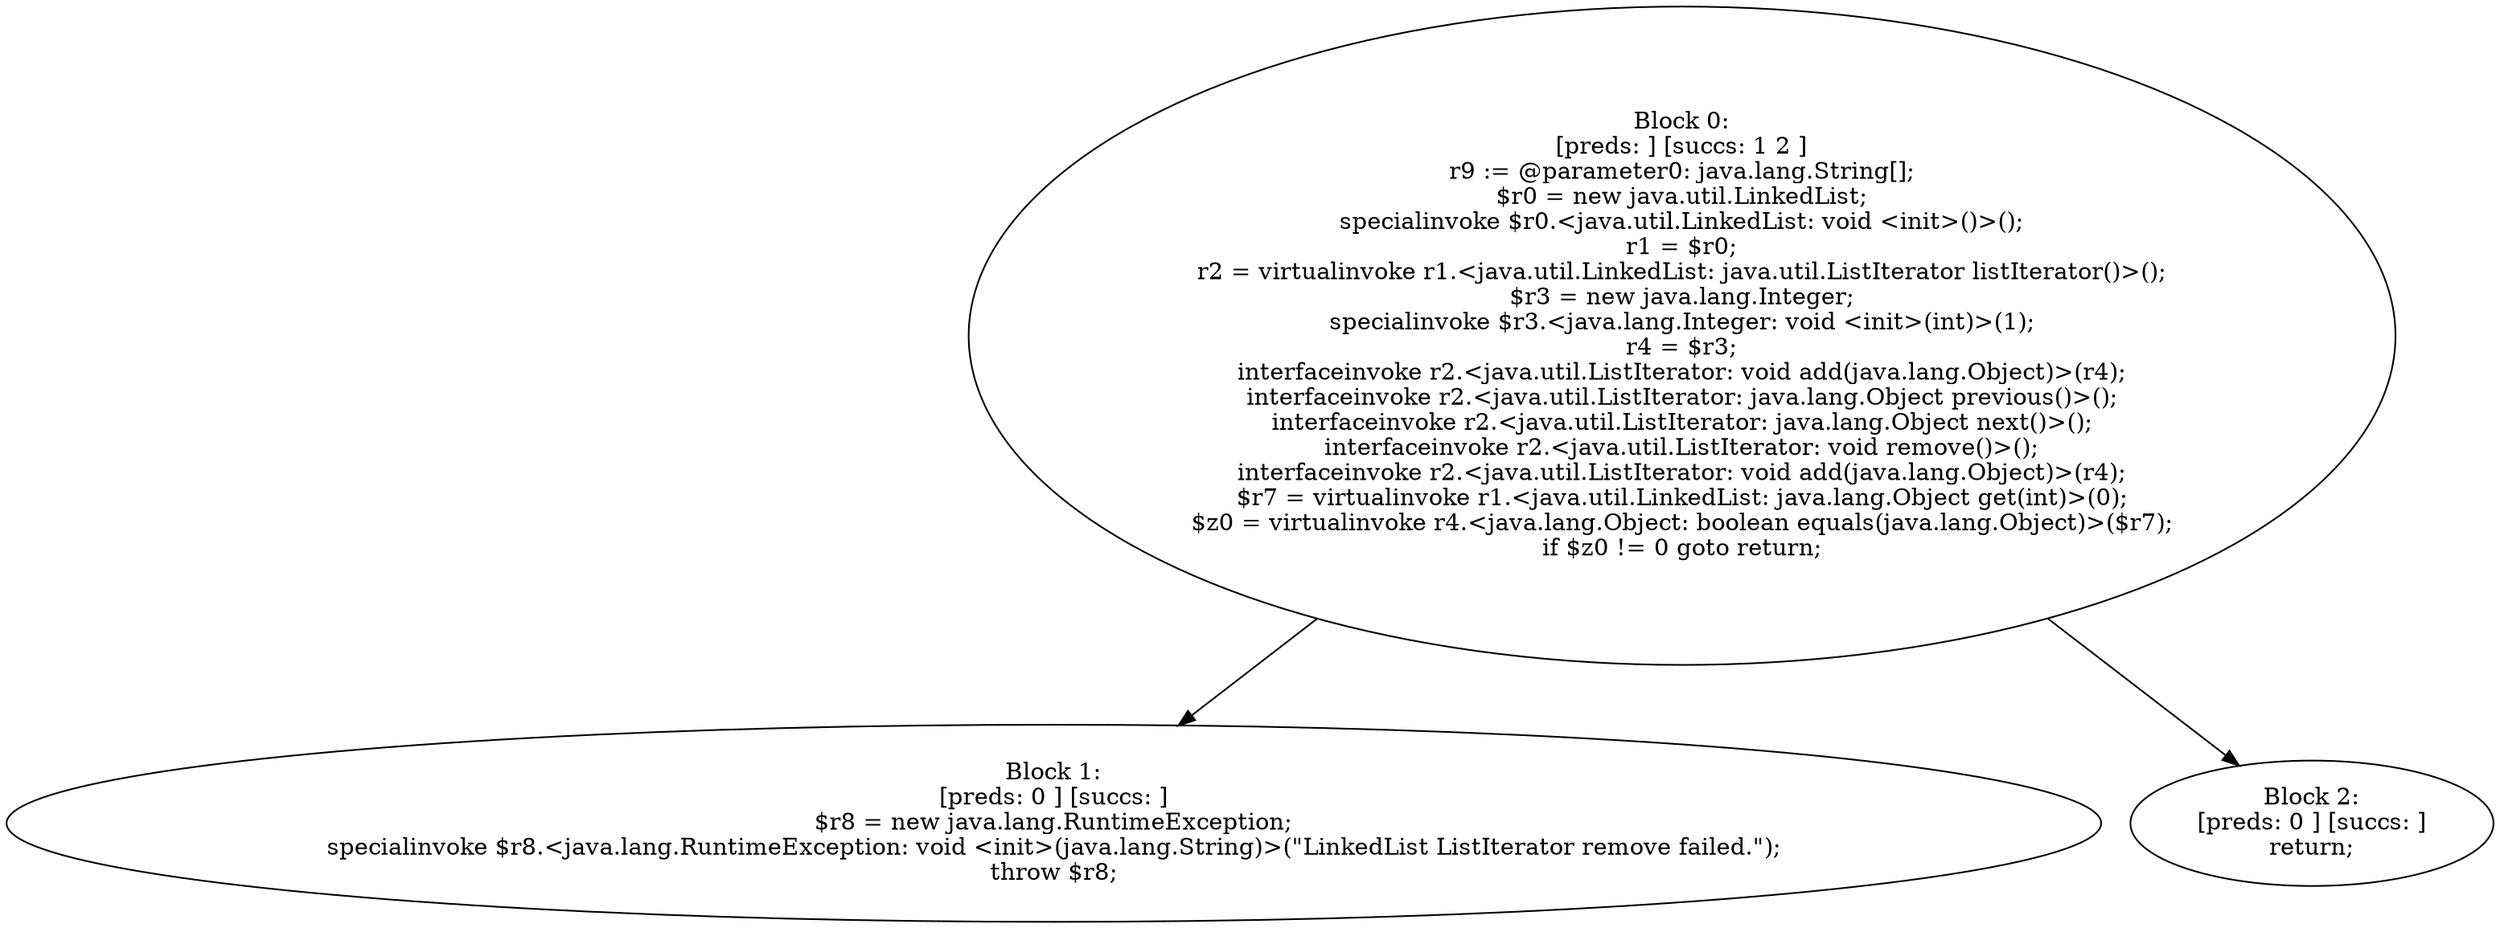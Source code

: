 digraph "unitGraph" {
    "Block 0:
[preds: ] [succs: 1 2 ]
r9 := @parameter0: java.lang.String[];
$r0 = new java.util.LinkedList;
specialinvoke $r0.<java.util.LinkedList: void <init>()>();
r1 = $r0;
r2 = virtualinvoke r1.<java.util.LinkedList: java.util.ListIterator listIterator()>();
$r3 = new java.lang.Integer;
specialinvoke $r3.<java.lang.Integer: void <init>(int)>(1);
r4 = $r3;
interfaceinvoke r2.<java.util.ListIterator: void add(java.lang.Object)>(r4);
interfaceinvoke r2.<java.util.ListIterator: java.lang.Object previous()>();
interfaceinvoke r2.<java.util.ListIterator: java.lang.Object next()>();
interfaceinvoke r2.<java.util.ListIterator: void remove()>();
interfaceinvoke r2.<java.util.ListIterator: void add(java.lang.Object)>(r4);
$r7 = virtualinvoke r1.<java.util.LinkedList: java.lang.Object get(int)>(0);
$z0 = virtualinvoke r4.<java.lang.Object: boolean equals(java.lang.Object)>($r7);
if $z0 != 0 goto return;
"
    "Block 1:
[preds: 0 ] [succs: ]
$r8 = new java.lang.RuntimeException;
specialinvoke $r8.<java.lang.RuntimeException: void <init>(java.lang.String)>(\"LinkedList ListIterator remove failed.\");
throw $r8;
"
    "Block 2:
[preds: 0 ] [succs: ]
return;
"
    "Block 0:
[preds: ] [succs: 1 2 ]
r9 := @parameter0: java.lang.String[];
$r0 = new java.util.LinkedList;
specialinvoke $r0.<java.util.LinkedList: void <init>()>();
r1 = $r0;
r2 = virtualinvoke r1.<java.util.LinkedList: java.util.ListIterator listIterator()>();
$r3 = new java.lang.Integer;
specialinvoke $r3.<java.lang.Integer: void <init>(int)>(1);
r4 = $r3;
interfaceinvoke r2.<java.util.ListIterator: void add(java.lang.Object)>(r4);
interfaceinvoke r2.<java.util.ListIterator: java.lang.Object previous()>();
interfaceinvoke r2.<java.util.ListIterator: java.lang.Object next()>();
interfaceinvoke r2.<java.util.ListIterator: void remove()>();
interfaceinvoke r2.<java.util.ListIterator: void add(java.lang.Object)>(r4);
$r7 = virtualinvoke r1.<java.util.LinkedList: java.lang.Object get(int)>(0);
$z0 = virtualinvoke r4.<java.lang.Object: boolean equals(java.lang.Object)>($r7);
if $z0 != 0 goto return;
"->"Block 1:
[preds: 0 ] [succs: ]
$r8 = new java.lang.RuntimeException;
specialinvoke $r8.<java.lang.RuntimeException: void <init>(java.lang.String)>(\"LinkedList ListIterator remove failed.\");
throw $r8;
";
    "Block 0:
[preds: ] [succs: 1 2 ]
r9 := @parameter0: java.lang.String[];
$r0 = new java.util.LinkedList;
specialinvoke $r0.<java.util.LinkedList: void <init>()>();
r1 = $r0;
r2 = virtualinvoke r1.<java.util.LinkedList: java.util.ListIterator listIterator()>();
$r3 = new java.lang.Integer;
specialinvoke $r3.<java.lang.Integer: void <init>(int)>(1);
r4 = $r3;
interfaceinvoke r2.<java.util.ListIterator: void add(java.lang.Object)>(r4);
interfaceinvoke r2.<java.util.ListIterator: java.lang.Object previous()>();
interfaceinvoke r2.<java.util.ListIterator: java.lang.Object next()>();
interfaceinvoke r2.<java.util.ListIterator: void remove()>();
interfaceinvoke r2.<java.util.ListIterator: void add(java.lang.Object)>(r4);
$r7 = virtualinvoke r1.<java.util.LinkedList: java.lang.Object get(int)>(0);
$z0 = virtualinvoke r4.<java.lang.Object: boolean equals(java.lang.Object)>($r7);
if $z0 != 0 goto return;
"->"Block 2:
[preds: 0 ] [succs: ]
return;
";
}
